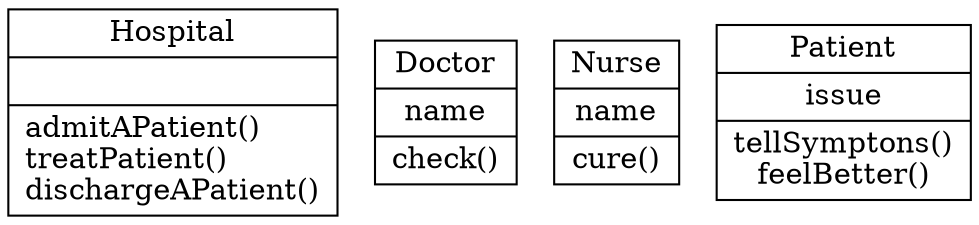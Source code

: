 digraph class {
	Hospital [label="{Hospital||admitAPatient()\ltreatPatient()\ldischargeAPatient()}" shape=record]
	Doctor [label="{Doctor|name|check()}" shape=record]
	Nurse [label="{Nurse|name|cure()}" shape=record]
	Patient [label="{Patient|issue|tellSymptons()\lfeelBetter()}" shape=record]
}
